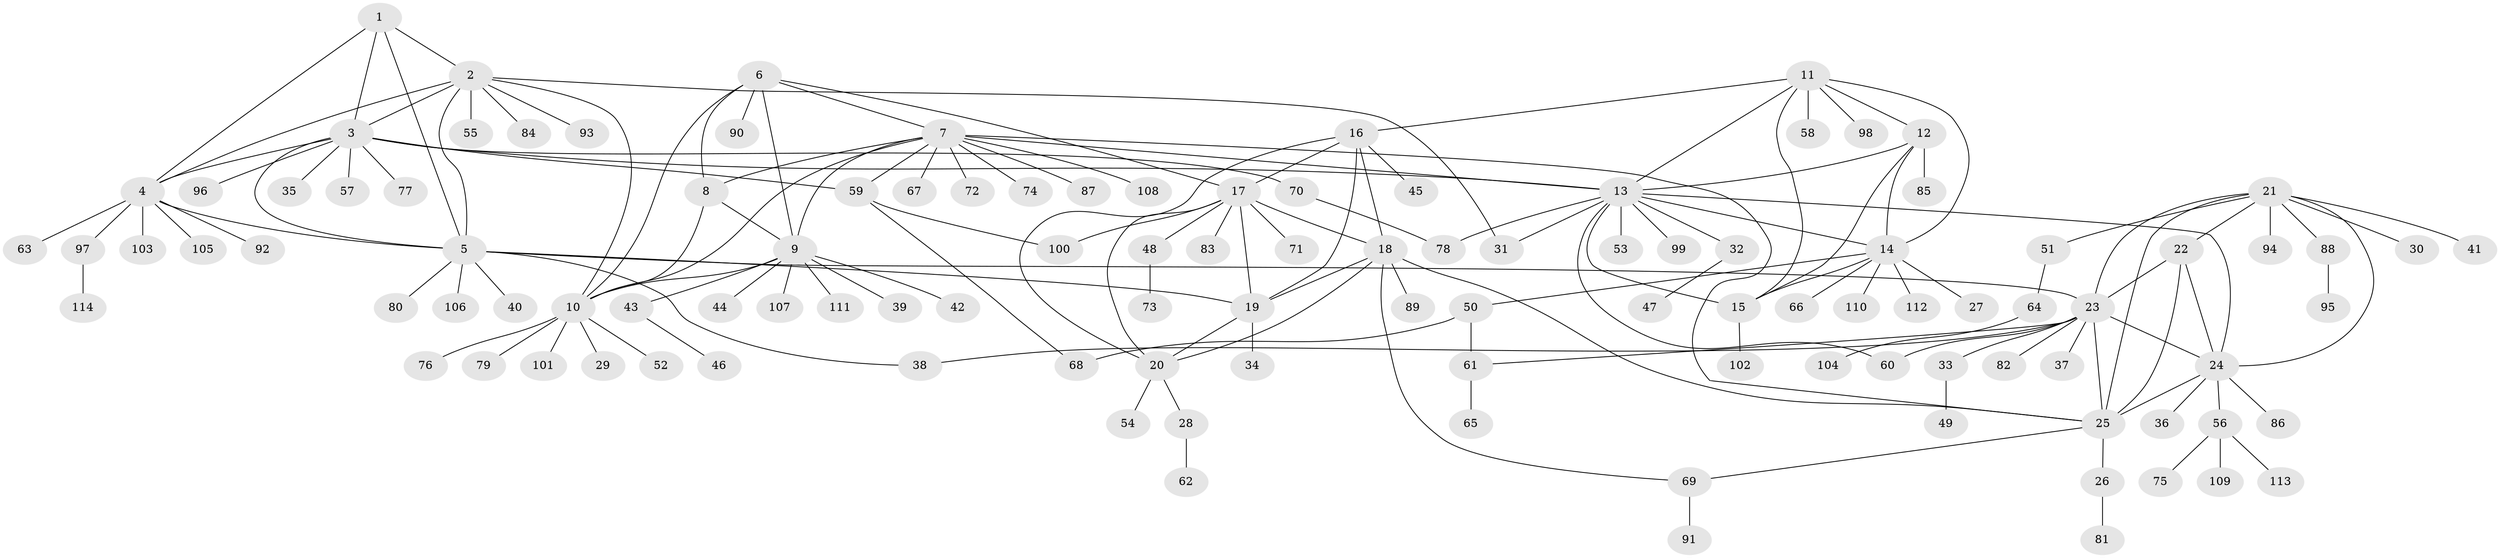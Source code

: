 // coarse degree distribution, {4: 0.08695652173913043, 8: 0.057971014492753624, 10: 0.028985507246376812, 5: 0.10144927536231885, 9: 0.028985507246376812, 11: 0.014492753623188406, 6: 0.028985507246376812, 12: 0.014492753623188406, 7: 0.014492753623188406, 1: 0.4782608695652174, 2: 0.11594202898550725, 3: 0.028985507246376812}
// Generated by graph-tools (version 1.1) at 2025/52/03/04/25 22:52:22]
// undirected, 114 vertices, 158 edges
graph export_dot {
  node [color=gray90,style=filled];
  1;
  2;
  3;
  4;
  5;
  6;
  7;
  8;
  9;
  10;
  11;
  12;
  13;
  14;
  15;
  16;
  17;
  18;
  19;
  20;
  21;
  22;
  23;
  24;
  25;
  26;
  27;
  28;
  29;
  30;
  31;
  32;
  33;
  34;
  35;
  36;
  37;
  38;
  39;
  40;
  41;
  42;
  43;
  44;
  45;
  46;
  47;
  48;
  49;
  50;
  51;
  52;
  53;
  54;
  55;
  56;
  57;
  58;
  59;
  60;
  61;
  62;
  63;
  64;
  65;
  66;
  67;
  68;
  69;
  70;
  71;
  72;
  73;
  74;
  75;
  76;
  77;
  78;
  79;
  80;
  81;
  82;
  83;
  84;
  85;
  86;
  87;
  88;
  89;
  90;
  91;
  92;
  93;
  94;
  95;
  96;
  97;
  98;
  99;
  100;
  101;
  102;
  103;
  104;
  105;
  106;
  107;
  108;
  109;
  110;
  111;
  112;
  113;
  114;
  1 -- 2;
  1 -- 3;
  1 -- 4;
  1 -- 5;
  2 -- 3;
  2 -- 4;
  2 -- 5;
  2 -- 10;
  2 -- 31;
  2 -- 55;
  2 -- 84;
  2 -- 93;
  3 -- 4;
  3 -- 5;
  3 -- 13;
  3 -- 35;
  3 -- 57;
  3 -- 59;
  3 -- 70;
  3 -- 77;
  3 -- 96;
  4 -- 5;
  4 -- 63;
  4 -- 92;
  4 -- 97;
  4 -- 103;
  4 -- 105;
  5 -- 19;
  5 -- 23;
  5 -- 38;
  5 -- 40;
  5 -- 80;
  5 -- 106;
  6 -- 7;
  6 -- 8;
  6 -- 9;
  6 -- 10;
  6 -- 17;
  6 -- 90;
  7 -- 8;
  7 -- 9;
  7 -- 10;
  7 -- 13;
  7 -- 25;
  7 -- 59;
  7 -- 67;
  7 -- 72;
  7 -- 74;
  7 -- 87;
  7 -- 108;
  8 -- 9;
  8 -- 10;
  9 -- 10;
  9 -- 39;
  9 -- 42;
  9 -- 43;
  9 -- 44;
  9 -- 107;
  9 -- 111;
  10 -- 29;
  10 -- 52;
  10 -- 76;
  10 -- 79;
  10 -- 101;
  11 -- 12;
  11 -- 13;
  11 -- 14;
  11 -- 15;
  11 -- 16;
  11 -- 58;
  11 -- 98;
  12 -- 13;
  12 -- 14;
  12 -- 15;
  12 -- 85;
  13 -- 14;
  13 -- 15;
  13 -- 24;
  13 -- 31;
  13 -- 32;
  13 -- 53;
  13 -- 60;
  13 -- 78;
  13 -- 99;
  14 -- 15;
  14 -- 27;
  14 -- 50;
  14 -- 66;
  14 -- 110;
  14 -- 112;
  15 -- 102;
  16 -- 17;
  16 -- 18;
  16 -- 19;
  16 -- 20;
  16 -- 45;
  17 -- 18;
  17 -- 19;
  17 -- 20;
  17 -- 48;
  17 -- 71;
  17 -- 83;
  17 -- 100;
  18 -- 19;
  18 -- 20;
  18 -- 25;
  18 -- 69;
  18 -- 89;
  19 -- 20;
  19 -- 34;
  20 -- 28;
  20 -- 54;
  21 -- 22;
  21 -- 23;
  21 -- 24;
  21 -- 25;
  21 -- 30;
  21 -- 41;
  21 -- 51;
  21 -- 88;
  21 -- 94;
  22 -- 23;
  22 -- 24;
  22 -- 25;
  23 -- 24;
  23 -- 25;
  23 -- 33;
  23 -- 37;
  23 -- 38;
  23 -- 60;
  23 -- 61;
  23 -- 82;
  24 -- 25;
  24 -- 36;
  24 -- 56;
  24 -- 86;
  25 -- 26;
  25 -- 69;
  26 -- 81;
  28 -- 62;
  32 -- 47;
  33 -- 49;
  43 -- 46;
  48 -- 73;
  50 -- 61;
  50 -- 68;
  51 -- 64;
  56 -- 75;
  56 -- 109;
  56 -- 113;
  59 -- 68;
  59 -- 100;
  61 -- 65;
  64 -- 104;
  69 -- 91;
  70 -- 78;
  88 -- 95;
  97 -- 114;
}

